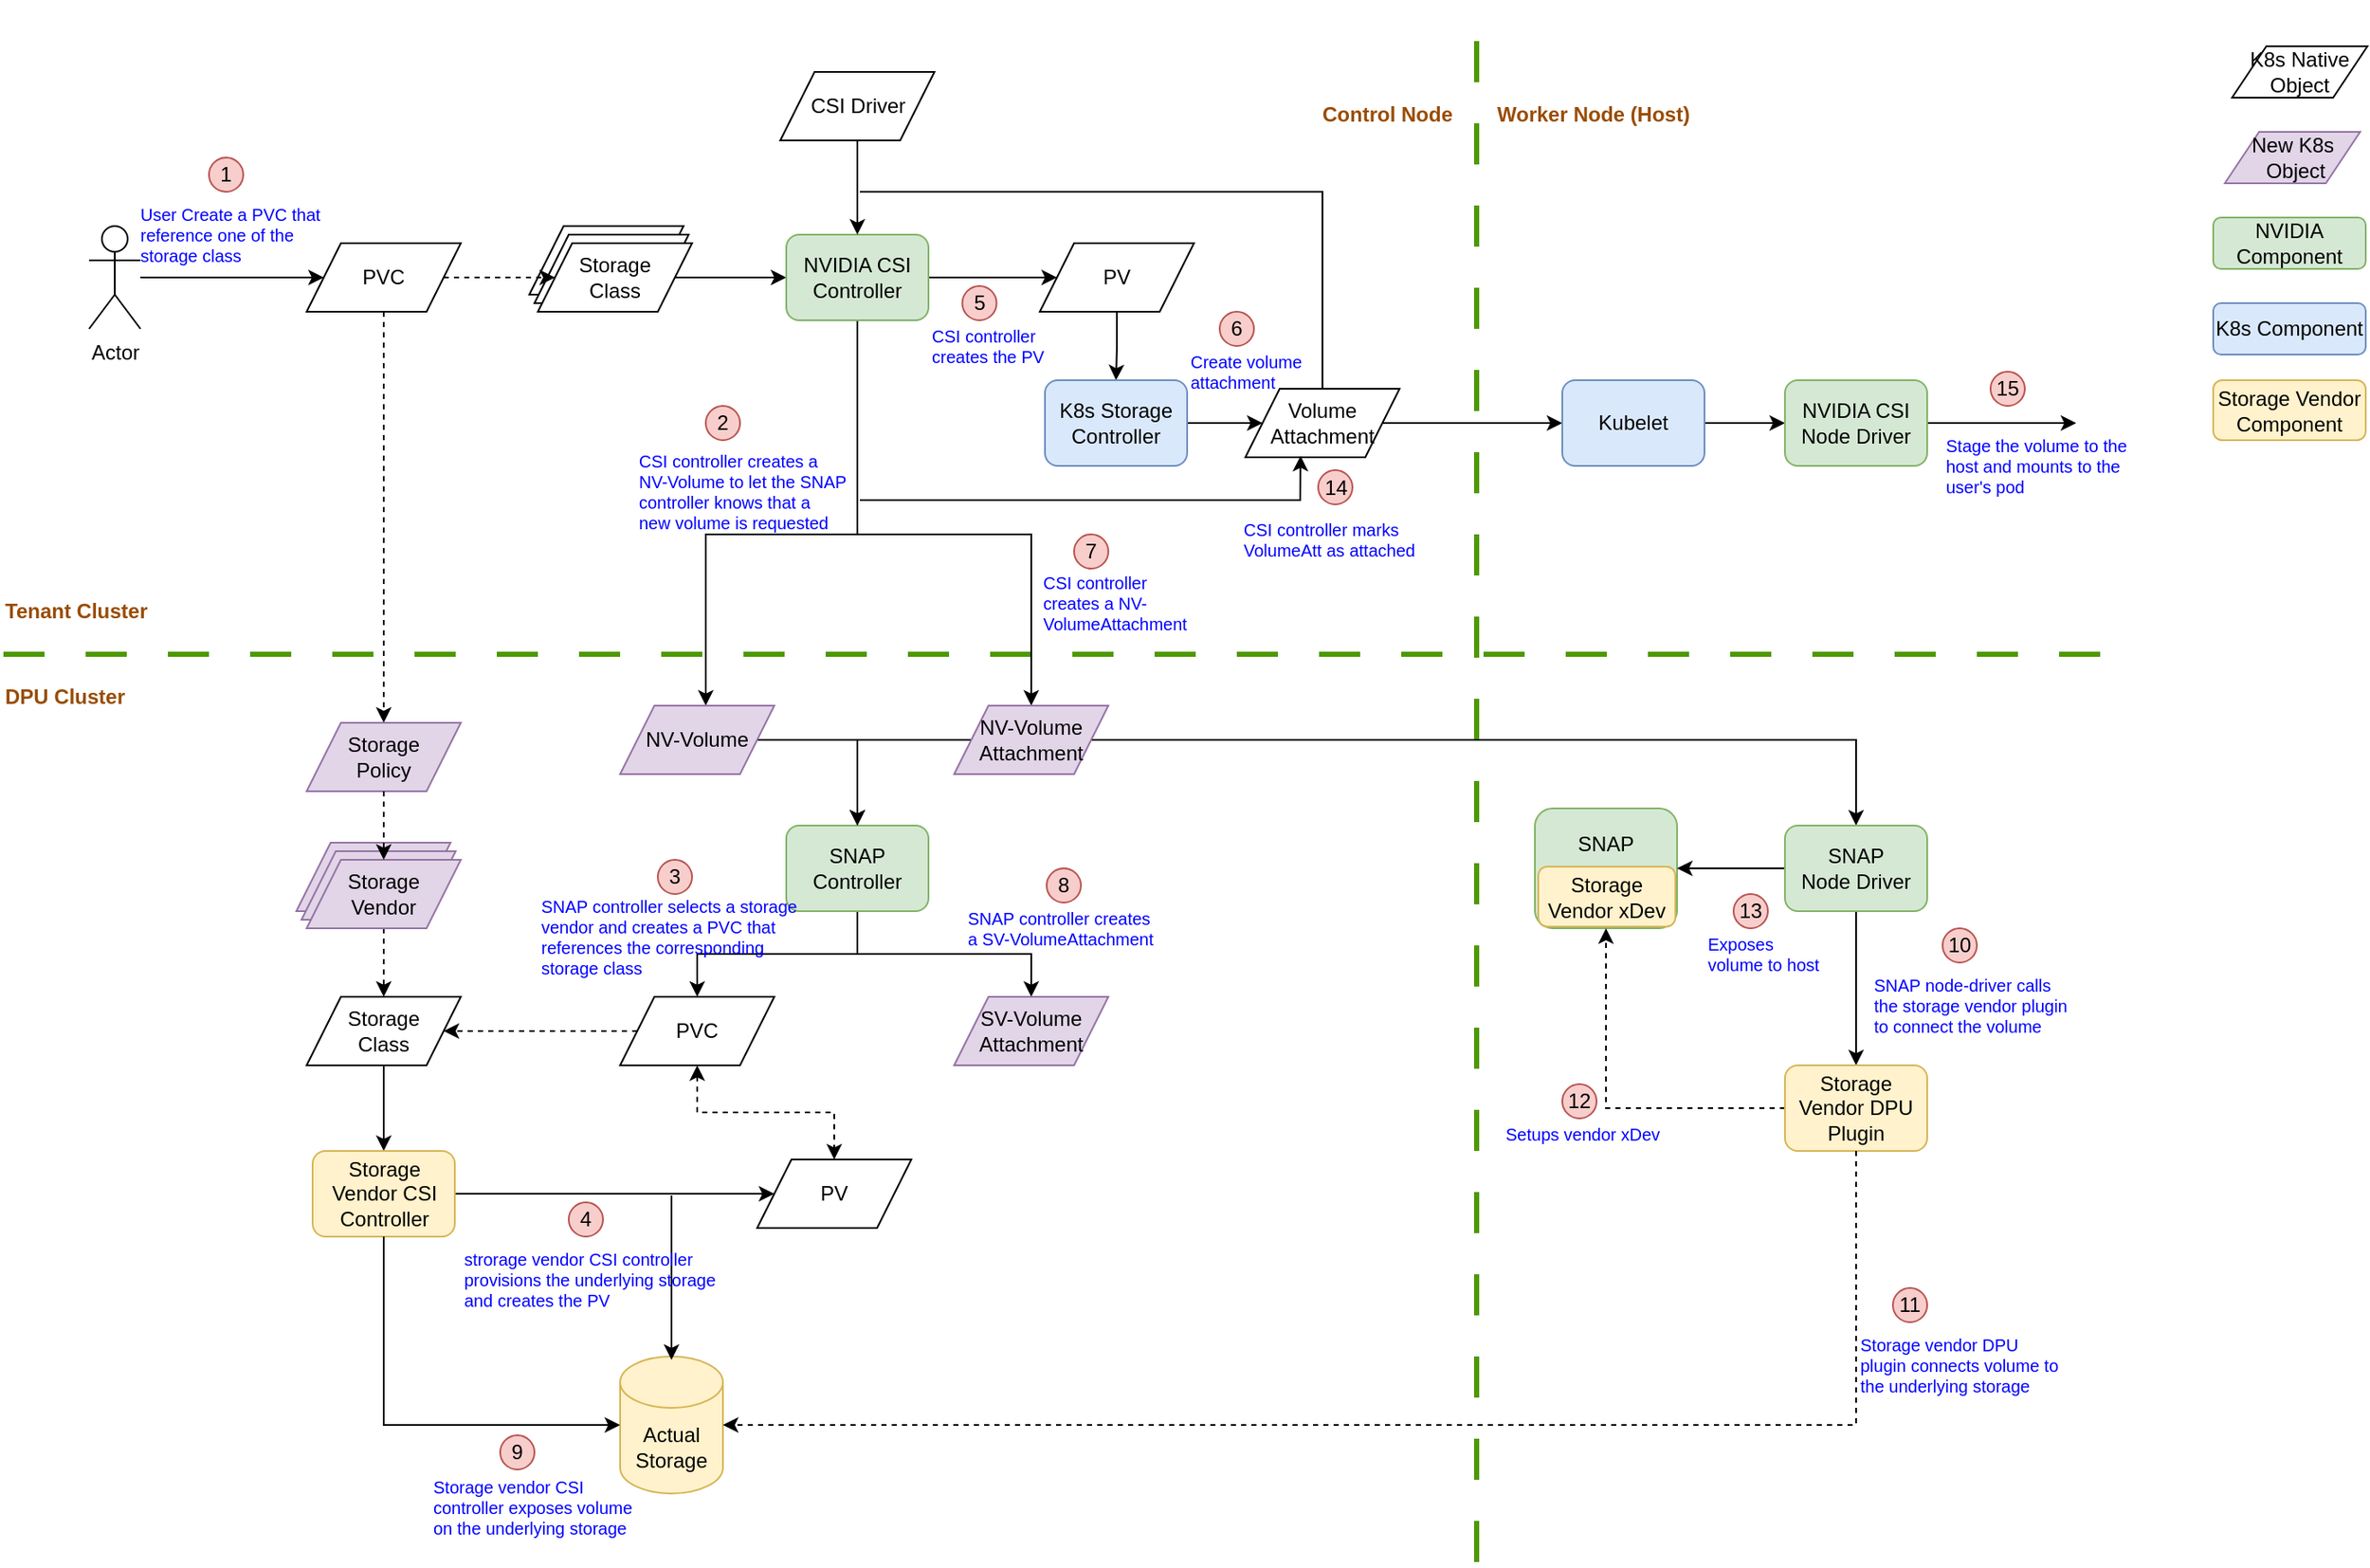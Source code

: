 <mxfile version="26.0.16">
  <diagram name="Page-1" id="S3n0-SfiNUQgWGay7wz-">
    <mxGraphModel dx="2162" dy="960" grid="1" gridSize="10" guides="1" tooltips="1" connect="1" arrows="1" fold="1" page="1" pageScale="1" pageWidth="850" pageHeight="1100" math="0" shadow="0">
      <root>
        <mxCell id="0" />
        <mxCell id="1" parent="0" />
        <mxCell id="oYY9sbpEMJqJtEDze8hC-49" value="" style="endArrow=none;dashed=1;html=1;dashPattern=8 8;strokeWidth=3;rounded=0;fontStyle=0;fontSize=12;strokeColor=#4D9900;" edge="1" parent="1">
          <mxGeometry width="50" height="50" relative="1" as="geometry">
            <mxPoint x="-220" y="390" as="sourcePoint" />
            <mxPoint x="1010" y="390" as="targetPoint" />
          </mxGeometry>
        </mxCell>
        <mxCell id="oYY9sbpEMJqJtEDze8hC-50" value="" style="endArrow=none;dashed=1;html=1;dashPattern=8 8;strokeWidth=3;rounded=0;fontStyle=0;fontSize=12;strokeColor=#4D9900;" edge="1" parent="1">
          <mxGeometry width="50" height="50" relative="1" as="geometry">
            <mxPoint x="640" y="920" as="sourcePoint" />
            <mxPoint x="640" y="10" as="targetPoint" />
          </mxGeometry>
        </mxCell>
        <mxCell id="oYY9sbpEMJqJtEDze8hC-62" style="edgeStyle=orthogonalEdgeStyle;rounded=0;orthogonalLoop=1;jettySize=auto;html=1;entryX=0;entryY=0.5;entryDx=0;entryDy=0;" edge="1" parent="1" source="oYY9sbpEMJqJtEDze8hC-51" target="oYY9sbpEMJqJtEDze8hC-56">
          <mxGeometry relative="1" as="geometry" />
        </mxCell>
        <mxCell id="oYY9sbpEMJqJtEDze8hC-51" value="Actor" style="shape=umlActor;verticalLabelPosition=bottom;verticalAlign=top;html=1;outlineConnect=0;" vertex="1" parent="1">
          <mxGeometry x="-170" y="140" width="30" height="60" as="geometry" />
        </mxCell>
        <mxCell id="oYY9sbpEMJqJtEDze8hC-52" value="&lt;font style=&quot;color: rgb(153, 76, 0);&quot;&gt;Tenant Cluster&lt;/font&gt;" style="text;html=1;align=left;verticalAlign=middle;whiteSpace=wrap;rounded=0;fontStyle=1" vertex="1" parent="1">
          <mxGeometry x="-221" y="350" width="110" height="30" as="geometry" />
        </mxCell>
        <mxCell id="oYY9sbpEMJqJtEDze8hC-53" value="&lt;font style=&quot;color: rgb(153, 76, 0);&quot;&gt;DPU Cluster&lt;/font&gt;" style="text;html=1;align=left;verticalAlign=middle;whiteSpace=wrap;rounded=0;fontStyle=1" vertex="1" parent="1">
          <mxGeometry x="-221" y="400" width="110" height="30" as="geometry" />
        </mxCell>
        <mxCell id="oYY9sbpEMJqJtEDze8hC-54" value="&lt;font style=&quot;color: rgb(153, 76, 0);&quot;&gt;Control Node&lt;/font&gt;" style="text;html=1;align=left;verticalAlign=middle;whiteSpace=wrap;rounded=0;fontStyle=1" vertex="1" parent="1">
          <mxGeometry x="547.5" y="60" width="90" height="30" as="geometry" />
        </mxCell>
        <mxCell id="oYY9sbpEMJqJtEDze8hC-55" value="&lt;font style=&quot;color: rgb(153, 76, 0);&quot;&gt;Worker Node (Host)&lt;/font&gt;" style="text;html=1;align=left;verticalAlign=middle;whiteSpace=wrap;rounded=0;fontStyle=1" vertex="1" parent="1">
          <mxGeometry x="650" y="60" width="120" height="30" as="geometry" />
        </mxCell>
        <mxCell id="oYY9sbpEMJqJtEDze8hC-80" style="edgeStyle=orthogonalEdgeStyle;rounded=0;orthogonalLoop=1;jettySize=auto;html=1;dashed=1;" edge="1" parent="1" source="oYY9sbpEMJqJtEDze8hC-56" target="oYY9sbpEMJqJtEDze8hC-75">
          <mxGeometry relative="1" as="geometry" />
        </mxCell>
        <mxCell id="oYY9sbpEMJqJtEDze8hC-56" value="PVC" style="shape=parallelogram;perimeter=parallelogramPerimeter;whiteSpace=wrap;html=1;fixedSize=1;" vertex="1" parent="1">
          <mxGeometry x="-43" y="150" width="90" height="40" as="geometry" />
        </mxCell>
        <mxCell id="oYY9sbpEMJqJtEDze8hC-57" value="K8s Native Object" style="shape=parallelogram;perimeter=parallelogramPerimeter;whiteSpace=wrap;html=1;fixedSize=1;" vertex="1" parent="1">
          <mxGeometry x="1081" y="35" width="79" height="30" as="geometry" />
        </mxCell>
        <mxCell id="oYY9sbpEMJqJtEDze8hC-58" value="New K8s&lt;div&gt;&lt;span style=&quot;background-color: transparent; color: light-dark(rgb(0, 0, 0), rgb(255, 255, 255));&quot;&gt;&amp;nbsp;Object&lt;/span&gt;&lt;/div&gt;" style="shape=parallelogram;perimeter=parallelogramPerimeter;whiteSpace=wrap;html=1;fixedSize=1;fillColor=#e1d5e7;strokeColor=#9673a6;" vertex="1" parent="1">
          <mxGeometry x="1076.75" y="85" width="79" height="30" as="geometry" />
        </mxCell>
        <mxCell id="oYY9sbpEMJqJtEDze8hC-59" value="" style="shape=parallelogram;perimeter=parallelogramPerimeter;whiteSpace=wrap;html=1;fixedSize=1;" vertex="1" parent="1">
          <mxGeometry x="87" y="140" width="90" height="40" as="geometry" />
        </mxCell>
        <mxCell id="oYY9sbpEMJqJtEDze8hC-60" value="" style="shape=parallelogram;perimeter=parallelogramPerimeter;whiteSpace=wrap;html=1;fixedSize=1;" vertex="1" parent="1">
          <mxGeometry x="90" y="145" width="90" height="40" as="geometry" />
        </mxCell>
        <mxCell id="oYY9sbpEMJqJtEDze8hC-65" style="edgeStyle=orthogonalEdgeStyle;rounded=0;orthogonalLoop=1;jettySize=auto;html=1;" edge="1" parent="1" source="oYY9sbpEMJqJtEDze8hC-61" target="oYY9sbpEMJqJtEDze8hC-64">
          <mxGeometry relative="1" as="geometry" />
        </mxCell>
        <mxCell id="oYY9sbpEMJqJtEDze8hC-61" value="Storage&lt;div&gt;Class&lt;/div&gt;" style="shape=parallelogram;perimeter=parallelogramPerimeter;whiteSpace=wrap;html=1;fixedSize=1;" vertex="1" parent="1">
          <mxGeometry x="92" y="150" width="90" height="40" as="geometry" />
        </mxCell>
        <mxCell id="oYY9sbpEMJqJtEDze8hC-63" style="edgeStyle=orthogonalEdgeStyle;rounded=0;orthogonalLoop=1;jettySize=auto;html=1;entryX=0;entryY=0.5;entryDx=0;entryDy=0;dashed=1;" edge="1" parent="1" source="oYY9sbpEMJqJtEDze8hC-56" target="oYY9sbpEMJqJtEDze8hC-61">
          <mxGeometry relative="1" as="geometry" />
        </mxCell>
        <mxCell id="oYY9sbpEMJqJtEDze8hC-69" style="edgeStyle=orthogonalEdgeStyle;rounded=0;orthogonalLoop=1;jettySize=auto;html=1;entryX=0;entryY=0.5;entryDx=0;entryDy=0;" edge="1" parent="1" source="oYY9sbpEMJqJtEDze8hC-64" target="oYY9sbpEMJqJtEDze8hC-66">
          <mxGeometry relative="1" as="geometry" />
        </mxCell>
        <mxCell id="oYY9sbpEMJqJtEDze8hC-98" style="edgeStyle=orthogonalEdgeStyle;rounded=0;orthogonalLoop=1;jettySize=auto;html=1;" edge="1" parent="1" source="oYY9sbpEMJqJtEDze8hC-64" target="oYY9sbpEMJqJtEDze8hC-94">
          <mxGeometry relative="1" as="geometry">
            <mxPoint x="190" y="410" as="targetPoint" />
            <Array as="points">
              <mxPoint x="279" y="320" />
              <mxPoint x="190" y="320" />
            </Array>
          </mxGeometry>
        </mxCell>
        <mxCell id="oYY9sbpEMJqJtEDze8hC-99" style="edgeStyle=orthogonalEdgeStyle;rounded=0;orthogonalLoop=1;jettySize=auto;html=1;exitX=0.5;exitY=1;exitDx=0;exitDy=0;" edge="1" parent="1" source="oYY9sbpEMJqJtEDze8hC-64" target="oYY9sbpEMJqJtEDze8hC-95">
          <mxGeometry relative="1" as="geometry">
            <Array as="points">
              <mxPoint x="279" y="320" />
              <mxPoint x="380" y="320" />
            </Array>
          </mxGeometry>
        </mxCell>
        <mxCell id="oYY9sbpEMJqJtEDze8hC-64" value="NVIDIA CSI Controller" style="rounded=1;whiteSpace=wrap;html=1;fillColor=#d5e8d4;strokeColor=#82b366;" vertex="1" parent="1">
          <mxGeometry x="237" y="145" width="83" height="50" as="geometry" />
        </mxCell>
        <mxCell id="oYY9sbpEMJqJtEDze8hC-70" style="edgeStyle=orthogonalEdgeStyle;rounded=0;orthogonalLoop=1;jettySize=auto;html=1;exitX=0.5;exitY=1;exitDx=0;exitDy=0;entryX=0.5;entryY=0;entryDx=0;entryDy=0;" edge="1" parent="1" source="oYY9sbpEMJqJtEDze8hC-66" target="oYY9sbpEMJqJtEDze8hC-67">
          <mxGeometry relative="1" as="geometry" />
        </mxCell>
        <mxCell id="oYY9sbpEMJqJtEDze8hC-66" value="PV" style="shape=parallelogram;perimeter=parallelogramPerimeter;whiteSpace=wrap;html=1;fixedSize=1;" vertex="1" parent="1">
          <mxGeometry x="385" y="150" width="90" height="40" as="geometry" />
        </mxCell>
        <mxCell id="oYY9sbpEMJqJtEDze8hC-71" style="edgeStyle=orthogonalEdgeStyle;rounded=0;orthogonalLoop=1;jettySize=auto;html=1;entryX=0;entryY=0.5;entryDx=0;entryDy=0;" edge="1" parent="1" source="oYY9sbpEMJqJtEDze8hC-67" target="oYY9sbpEMJqJtEDze8hC-68">
          <mxGeometry relative="1" as="geometry" />
        </mxCell>
        <mxCell id="oYY9sbpEMJqJtEDze8hC-67" value="K8s Storage Controller" style="rounded=1;whiteSpace=wrap;html=1;fillColor=#dae8fc;strokeColor=#6c8ebf;" vertex="1" parent="1">
          <mxGeometry x="388" y="230" width="83" height="50" as="geometry" />
        </mxCell>
        <mxCell id="oYY9sbpEMJqJtEDze8hC-106" style="edgeStyle=orthogonalEdgeStyle;rounded=0;orthogonalLoop=1;jettySize=auto;html=1;entryX=0;entryY=0.5;entryDx=0;entryDy=0;" edge="1" parent="1" source="oYY9sbpEMJqJtEDze8hC-68" target="oYY9sbpEMJqJtEDze8hC-104">
          <mxGeometry relative="1" as="geometry" />
        </mxCell>
        <mxCell id="oYY9sbpEMJqJtEDze8hC-68" value="Volume Attachment" style="shape=parallelogram;perimeter=parallelogramPerimeter;whiteSpace=wrap;html=1;fixedSize=1;" vertex="1" parent="1">
          <mxGeometry x="505" y="235" width="90" height="40" as="geometry" />
        </mxCell>
        <mxCell id="oYY9sbpEMJqJtEDze8hC-72" value="NVIDIA Component" style="rounded=1;whiteSpace=wrap;html=1;fillColor=#d5e8d4;strokeColor=#82b366;" vertex="1" parent="1">
          <mxGeometry x="1070" y="135" width="89" height="30" as="geometry" />
        </mxCell>
        <mxCell id="oYY9sbpEMJqJtEDze8hC-73" value="K8s Component" style="rounded=1;whiteSpace=wrap;html=1;fillColor=#dae8fc;strokeColor=#6c8ebf;" vertex="1" parent="1">
          <mxGeometry x="1070" y="185" width="89" height="30" as="geometry" />
        </mxCell>
        <mxCell id="oYY9sbpEMJqJtEDze8hC-74" value="Storage Vendor Component" style="rounded=1;whiteSpace=wrap;html=1;fillColor=#fff2cc;strokeColor=#d6b656;" vertex="1" parent="1">
          <mxGeometry x="1070" y="230" width="89" height="35" as="geometry" />
        </mxCell>
        <mxCell id="oYY9sbpEMJqJtEDze8hC-75" value="Storage&lt;div&gt;Policy&lt;/div&gt;" style="shape=parallelogram;perimeter=parallelogramPerimeter;whiteSpace=wrap;html=1;fixedSize=1;fillColor=#e1d5e7;strokeColor=#9673a6;" vertex="1" parent="1">
          <mxGeometry x="-43" y="430" width="90" height="40" as="geometry" />
        </mxCell>
        <mxCell id="oYY9sbpEMJqJtEDze8hC-76" value="" style="shape=parallelogram;perimeter=parallelogramPerimeter;whiteSpace=wrap;html=1;fixedSize=1;fillColor=#e1d5e7;strokeColor=#9673a6;" vertex="1" parent="1">
          <mxGeometry x="-49" y="500" width="90" height="40" as="geometry" />
        </mxCell>
        <mxCell id="oYY9sbpEMJqJtEDze8hC-77" value="" style="shape=parallelogram;perimeter=parallelogramPerimeter;whiteSpace=wrap;html=1;fixedSize=1;fillColor=#e1d5e7;strokeColor=#9673a6;" vertex="1" parent="1">
          <mxGeometry x="-46" y="505" width="90" height="40" as="geometry" />
        </mxCell>
        <mxCell id="oYY9sbpEMJqJtEDze8hC-82" style="edgeStyle=orthogonalEdgeStyle;rounded=0;orthogonalLoop=1;jettySize=auto;html=1;dashed=1;" edge="1" parent="1" source="oYY9sbpEMJqJtEDze8hC-78" target="oYY9sbpEMJqJtEDze8hC-79">
          <mxGeometry relative="1" as="geometry" />
        </mxCell>
        <mxCell id="oYY9sbpEMJqJtEDze8hC-78" value="Storage&lt;div&gt;Vendor&lt;/div&gt;" style="shape=parallelogram;perimeter=parallelogramPerimeter;whiteSpace=wrap;html=1;fixedSize=1;fillColor=#e1d5e7;strokeColor=#9673a6;" vertex="1" parent="1">
          <mxGeometry x="-43" y="510" width="90" height="40" as="geometry" />
        </mxCell>
        <mxCell id="oYY9sbpEMJqJtEDze8hC-108" style="edgeStyle=orthogonalEdgeStyle;rounded=0;orthogonalLoop=1;jettySize=auto;html=1;exitX=0.5;exitY=1;exitDx=0;exitDy=0;entryX=0.5;entryY=0;entryDx=0;entryDy=0;" edge="1" parent="1" source="oYY9sbpEMJqJtEDze8hC-79" target="oYY9sbpEMJqJtEDze8hC-83">
          <mxGeometry relative="1" as="geometry" />
        </mxCell>
        <mxCell id="oYY9sbpEMJqJtEDze8hC-79" value="Storage&lt;div&gt;Class&lt;/div&gt;" style="shape=parallelogram;perimeter=parallelogramPerimeter;whiteSpace=wrap;html=1;fixedSize=1;" vertex="1" parent="1">
          <mxGeometry x="-43" y="590" width="90" height="40" as="geometry" />
        </mxCell>
        <mxCell id="oYY9sbpEMJqJtEDze8hC-81" style="edgeStyle=orthogonalEdgeStyle;rounded=0;orthogonalLoop=1;jettySize=auto;html=1;exitX=0.5;exitY=1;exitDx=0;exitDy=0;entryX=0.5;entryY=0;entryDx=0;entryDy=0;dashed=1;" edge="1" parent="1" source="oYY9sbpEMJqJtEDze8hC-75" target="oYY9sbpEMJqJtEDze8hC-78">
          <mxGeometry relative="1" as="geometry" />
        </mxCell>
        <mxCell id="oYY9sbpEMJqJtEDze8hC-85" style="edgeStyle=orthogonalEdgeStyle;rounded=0;orthogonalLoop=1;jettySize=auto;html=1;entryX=0;entryY=0.5;entryDx=0;entryDy=0;" edge="1" parent="1" source="oYY9sbpEMJqJtEDze8hC-83" target="oYY9sbpEMJqJtEDze8hC-84">
          <mxGeometry relative="1" as="geometry" />
        </mxCell>
        <mxCell id="oYY9sbpEMJqJtEDze8hC-83" value="Storage Vendor CSI Controller" style="rounded=1;whiteSpace=wrap;html=1;fillColor=#fff2cc;strokeColor=#d6b656;" vertex="1" parent="1">
          <mxGeometry x="-39.5" y="680" width="83" height="50" as="geometry" />
        </mxCell>
        <mxCell id="oYY9sbpEMJqJtEDze8hC-84" value="PV" style="shape=parallelogram;perimeter=parallelogramPerimeter;whiteSpace=wrap;html=1;fixedSize=1;" vertex="1" parent="1">
          <mxGeometry x="220" y="685" width="90" height="40" as="geometry" />
        </mxCell>
        <mxCell id="oYY9sbpEMJqJtEDze8hC-87" style="edgeStyle=orthogonalEdgeStyle;rounded=0;orthogonalLoop=1;jettySize=auto;html=1;entryX=1;entryY=0.5;entryDx=0;entryDy=0;dashed=1;" edge="1" parent="1" source="oYY9sbpEMJqJtEDze8hC-86" target="oYY9sbpEMJqJtEDze8hC-79">
          <mxGeometry relative="1" as="geometry" />
        </mxCell>
        <mxCell id="oYY9sbpEMJqJtEDze8hC-88" style="edgeStyle=orthogonalEdgeStyle;rounded=0;orthogonalLoop=1;jettySize=auto;html=1;exitX=0.5;exitY=1;exitDx=0;exitDy=0;dashed=1;startArrow=classic;startFill=1;" edge="1" parent="1" source="oYY9sbpEMJqJtEDze8hC-86" target="oYY9sbpEMJqJtEDze8hC-84">
          <mxGeometry relative="1" as="geometry" />
        </mxCell>
        <mxCell id="oYY9sbpEMJqJtEDze8hC-86" value="PVC" style="shape=parallelogram;perimeter=parallelogramPerimeter;whiteSpace=wrap;html=1;fixedSize=1;" vertex="1" parent="1">
          <mxGeometry x="140" y="590" width="90" height="40" as="geometry" />
        </mxCell>
        <mxCell id="oYY9sbpEMJqJtEDze8hC-92" style="edgeStyle=orthogonalEdgeStyle;rounded=0;orthogonalLoop=1;jettySize=auto;html=1;exitX=0.5;exitY=1;exitDx=0;exitDy=0;entryX=0.5;entryY=0;entryDx=0;entryDy=0;" edge="1" parent="1" source="oYY9sbpEMJqJtEDze8hC-90" target="oYY9sbpEMJqJtEDze8hC-86">
          <mxGeometry relative="1" as="geometry" />
        </mxCell>
        <mxCell id="oYY9sbpEMJqJtEDze8hC-93" style="edgeStyle=orthogonalEdgeStyle;rounded=0;orthogonalLoop=1;jettySize=auto;html=1;entryX=0.5;entryY=0;entryDx=0;entryDy=0;exitX=0.5;exitY=1;exitDx=0;exitDy=0;" edge="1" parent="1" source="oYY9sbpEMJqJtEDze8hC-90" target="oYY9sbpEMJqJtEDze8hC-91">
          <mxGeometry relative="1" as="geometry" />
        </mxCell>
        <mxCell id="oYY9sbpEMJqJtEDze8hC-90" value="SNAP Controller" style="rounded=1;whiteSpace=wrap;html=1;fillColor=#d5e8d4;strokeColor=#82b366;" vertex="1" parent="1">
          <mxGeometry x="237" y="490" width="83" height="50" as="geometry" />
        </mxCell>
        <mxCell id="oYY9sbpEMJqJtEDze8hC-91" value="SV-Volume Attachment" style="shape=parallelogram;perimeter=parallelogramPerimeter;whiteSpace=wrap;html=1;fixedSize=1;fillColor=#e1d5e7;strokeColor=#9673a6;" vertex="1" parent="1">
          <mxGeometry x="335" y="590" width="90" height="40" as="geometry" />
        </mxCell>
        <mxCell id="oYY9sbpEMJqJtEDze8hC-96" style="edgeStyle=orthogonalEdgeStyle;rounded=0;orthogonalLoop=1;jettySize=auto;html=1;entryX=0.5;entryY=0;entryDx=0;entryDy=0;" edge="1" parent="1" source="oYY9sbpEMJqJtEDze8hC-94" target="oYY9sbpEMJqJtEDze8hC-90">
          <mxGeometry relative="1" as="geometry" />
        </mxCell>
        <mxCell id="oYY9sbpEMJqJtEDze8hC-94" value="NV-Volume" style="shape=parallelogram;perimeter=parallelogramPerimeter;whiteSpace=wrap;html=1;fixedSize=1;fillColor=#e1d5e7;strokeColor=#9673a6;" vertex="1" parent="1">
          <mxGeometry x="140" y="420" width="90" height="40" as="geometry" />
        </mxCell>
        <mxCell id="oYY9sbpEMJqJtEDze8hC-97" style="edgeStyle=orthogonalEdgeStyle;rounded=0;orthogonalLoop=1;jettySize=auto;html=1;entryX=0.5;entryY=0;entryDx=0;entryDy=0;" edge="1" parent="1" source="oYY9sbpEMJqJtEDze8hC-95" target="oYY9sbpEMJqJtEDze8hC-90">
          <mxGeometry relative="1" as="geometry" />
        </mxCell>
        <mxCell id="oYY9sbpEMJqJtEDze8hC-119" style="edgeStyle=orthogonalEdgeStyle;rounded=0;orthogonalLoop=1;jettySize=auto;html=1;entryX=0.5;entryY=0;entryDx=0;entryDy=0;" edge="1" parent="1" source="oYY9sbpEMJqJtEDze8hC-95" target="oYY9sbpEMJqJtEDze8hC-113">
          <mxGeometry relative="1" as="geometry" />
        </mxCell>
        <mxCell id="oYY9sbpEMJqJtEDze8hC-95" value="NV-Volume Attachment" style="shape=parallelogram;perimeter=parallelogramPerimeter;whiteSpace=wrap;html=1;fixedSize=1;fillColor=#e1d5e7;strokeColor=#9673a6;" vertex="1" parent="1">
          <mxGeometry x="335" y="420" width="90" height="40" as="geometry" />
        </mxCell>
        <mxCell id="oYY9sbpEMJqJtEDze8hC-100" value="" style="endArrow=classic;html=1;rounded=0;entryX=0.358;entryY=0.978;entryDx=0;entryDy=0;entryPerimeter=0;" edge="1" parent="1" target="oYY9sbpEMJqJtEDze8hC-68">
          <mxGeometry width="50" height="50" relative="1" as="geometry">
            <mxPoint x="280" y="300" as="sourcePoint" />
            <mxPoint x="450" y="390" as="targetPoint" />
            <Array as="points">
              <mxPoint x="537" y="300" />
            </Array>
          </mxGeometry>
        </mxCell>
        <mxCell id="oYY9sbpEMJqJtEDze8hC-102" style="edgeStyle=orthogonalEdgeStyle;rounded=0;orthogonalLoop=1;jettySize=auto;html=1;entryX=0.5;entryY=0;entryDx=0;entryDy=0;" edge="1" parent="1" source="oYY9sbpEMJqJtEDze8hC-101" target="oYY9sbpEMJqJtEDze8hC-64">
          <mxGeometry relative="1" as="geometry" />
        </mxCell>
        <mxCell id="oYY9sbpEMJqJtEDze8hC-101" value="CSI Driver" style="shape=parallelogram;perimeter=parallelogramPerimeter;whiteSpace=wrap;html=1;fixedSize=1;" vertex="1" parent="1">
          <mxGeometry x="233.5" y="50" width="90" height="40" as="geometry" />
        </mxCell>
        <mxCell id="oYY9sbpEMJqJtEDze8hC-103" value="" style="endArrow=none;html=1;rounded=0;entryX=0.5;entryY=0;entryDx=0;entryDy=0;" edge="1" parent="1" target="oYY9sbpEMJqJtEDze8hC-68">
          <mxGeometry width="50" height="50" relative="1" as="geometry">
            <mxPoint x="280" y="120" as="sourcePoint" />
            <mxPoint x="550" y="120" as="targetPoint" />
            <Array as="points">
              <mxPoint x="550" y="120" />
            </Array>
          </mxGeometry>
        </mxCell>
        <mxCell id="oYY9sbpEMJqJtEDze8hC-107" style="edgeStyle=orthogonalEdgeStyle;rounded=0;orthogonalLoop=1;jettySize=auto;html=1;entryX=0;entryY=0.5;entryDx=0;entryDy=0;" edge="1" parent="1" source="oYY9sbpEMJqJtEDze8hC-104" target="oYY9sbpEMJqJtEDze8hC-105">
          <mxGeometry relative="1" as="geometry" />
        </mxCell>
        <mxCell id="oYY9sbpEMJqJtEDze8hC-104" value="Kubelet" style="rounded=1;whiteSpace=wrap;html=1;fillColor=#dae8fc;strokeColor=#6c8ebf;" vertex="1" parent="1">
          <mxGeometry x="690" y="230" width="83" height="50" as="geometry" />
        </mxCell>
        <mxCell id="oYY9sbpEMJqJtEDze8hC-158" style="edgeStyle=orthogonalEdgeStyle;rounded=0;orthogonalLoop=1;jettySize=auto;html=1;exitX=1;exitY=0.5;exitDx=0;exitDy=0;" edge="1" parent="1" source="oYY9sbpEMJqJtEDze8hC-105">
          <mxGeometry relative="1" as="geometry">
            <mxPoint x="990" y="255" as="targetPoint" />
          </mxGeometry>
        </mxCell>
        <mxCell id="oYY9sbpEMJqJtEDze8hC-105" value="NVIDIA CSI Node Driver" style="rounded=1;whiteSpace=wrap;html=1;fillColor=#d5e8d4;strokeColor=#82b366;" vertex="1" parent="1">
          <mxGeometry x="820" y="230" width="83" height="50" as="geometry" />
        </mxCell>
        <mxCell id="oYY9sbpEMJqJtEDze8hC-109" value="Actual Storage" style="shape=cylinder3;whiteSpace=wrap;html=1;boundedLbl=1;backgroundOutline=1;size=15;fillColor=#fff2cc;strokeColor=#d6b656;" vertex="1" parent="1">
          <mxGeometry x="140" y="800" width="60" height="80" as="geometry" />
        </mxCell>
        <mxCell id="oYY9sbpEMJqJtEDze8hC-110" style="edgeStyle=orthogonalEdgeStyle;rounded=0;orthogonalLoop=1;jettySize=auto;html=1;entryX=0;entryY=0.5;entryDx=0;entryDy=0;entryPerimeter=0;exitX=0.5;exitY=1;exitDx=0;exitDy=0;" edge="1" parent="1" source="oYY9sbpEMJqJtEDze8hC-83" target="oYY9sbpEMJqJtEDze8hC-109">
          <mxGeometry relative="1" as="geometry" />
        </mxCell>
        <mxCell id="oYY9sbpEMJqJtEDze8hC-111" value="" style="endArrow=classic;html=1;rounded=0;" edge="1" parent="1">
          <mxGeometry width="50" height="50" relative="1" as="geometry">
            <mxPoint x="170" y="706" as="sourcePoint" />
            <mxPoint x="170" y="802" as="targetPoint" />
          </mxGeometry>
        </mxCell>
        <mxCell id="oYY9sbpEMJqJtEDze8hC-112" value="SNAP&lt;div&gt;&lt;br&gt;&lt;/div&gt;&lt;div&gt;&lt;br&gt;&lt;/div&gt;" style="rounded=1;whiteSpace=wrap;html=1;fillColor=#d5e8d4;strokeColor=#82b366;" vertex="1" parent="1">
          <mxGeometry x="674" y="480" width="83" height="70" as="geometry" />
        </mxCell>
        <mxCell id="oYY9sbpEMJqJtEDze8hC-115" style="edgeStyle=orthogonalEdgeStyle;rounded=0;orthogonalLoop=1;jettySize=auto;html=1;exitX=0.5;exitY=1;exitDx=0;exitDy=0;entryX=0.5;entryY=0;entryDx=0;entryDy=0;" edge="1" parent="1" source="oYY9sbpEMJqJtEDze8hC-113" target="oYY9sbpEMJqJtEDze8hC-114">
          <mxGeometry relative="1" as="geometry" />
        </mxCell>
        <mxCell id="oYY9sbpEMJqJtEDze8hC-116" style="edgeStyle=orthogonalEdgeStyle;rounded=0;orthogonalLoop=1;jettySize=auto;html=1;entryX=1;entryY=0.5;entryDx=0;entryDy=0;" edge="1" parent="1" source="oYY9sbpEMJqJtEDze8hC-113" target="oYY9sbpEMJqJtEDze8hC-112">
          <mxGeometry relative="1" as="geometry" />
        </mxCell>
        <mxCell id="oYY9sbpEMJqJtEDze8hC-113" value="SNAP&lt;div&gt;Node Driver&lt;/div&gt;" style="rounded=1;whiteSpace=wrap;html=1;fillColor=#d5e8d4;strokeColor=#82b366;" vertex="1" parent="1">
          <mxGeometry x="820" y="490" width="83" height="50" as="geometry" />
        </mxCell>
        <mxCell id="oYY9sbpEMJqJtEDze8hC-117" style="edgeStyle=orthogonalEdgeStyle;rounded=0;orthogonalLoop=1;jettySize=auto;html=1;entryX=0.5;entryY=1;entryDx=0;entryDy=0;dashed=1;" edge="1" parent="1" source="oYY9sbpEMJqJtEDze8hC-114" target="oYY9sbpEMJqJtEDze8hC-112">
          <mxGeometry relative="1" as="geometry" />
        </mxCell>
        <mxCell id="oYY9sbpEMJqJtEDze8hC-114" value="Storage Vendor DPU Plugin" style="rounded=1;whiteSpace=wrap;html=1;fillColor=#fff2cc;strokeColor=#d6b656;" vertex="1" parent="1">
          <mxGeometry x="820" y="630" width="83" height="50" as="geometry" />
        </mxCell>
        <mxCell id="oYY9sbpEMJqJtEDze8hC-118" style="edgeStyle=orthogonalEdgeStyle;rounded=0;orthogonalLoop=1;jettySize=auto;html=1;entryX=1;entryY=0.5;entryDx=0;entryDy=0;entryPerimeter=0;exitX=0.5;exitY=1;exitDx=0;exitDy=0;dashed=1;" edge="1" parent="1" source="oYY9sbpEMJqJtEDze8hC-114" target="oYY9sbpEMJqJtEDze8hC-109">
          <mxGeometry relative="1" as="geometry" />
        </mxCell>
        <mxCell id="oYY9sbpEMJqJtEDze8hC-120" value="1" style="ellipse;whiteSpace=wrap;html=1;aspect=fixed;fillColor=#f8cecc;strokeColor=#b85450;" vertex="1" parent="1">
          <mxGeometry x="-100" y="100" width="20" height="20" as="geometry" />
        </mxCell>
        <mxCell id="oYY9sbpEMJqJtEDze8hC-121" value="User Create a PVC that reference one of the storage class" style="text;html=1;align=left;verticalAlign=middle;whiteSpace=wrap;rounded=0;fontSize=10;fontColor=#0000FF;" vertex="1" parent="1">
          <mxGeometry x="-142" y="130" width="122" height="30" as="geometry" />
        </mxCell>
        <mxCell id="oYY9sbpEMJqJtEDze8hC-123" value="2" style="ellipse;whiteSpace=wrap;html=1;aspect=fixed;fillColor=#f8cecc;strokeColor=#b85450;" vertex="1" parent="1">
          <mxGeometry x="190" y="245" width="20" height="20" as="geometry" />
        </mxCell>
        <mxCell id="oYY9sbpEMJqJtEDze8hC-124" value="CSI controller creates a NV-Volume to let the SNAP controller knows that a new volume is requested" style="text;html=1;align=left;verticalAlign=middle;whiteSpace=wrap;rounded=0;fontSize=10;fontColor=#0000FF;" vertex="1" parent="1">
          <mxGeometry x="148.5" y="280" width="123" height="30" as="geometry" />
        </mxCell>
        <mxCell id="oYY9sbpEMJqJtEDze8hC-126" value="3" style="ellipse;whiteSpace=wrap;html=1;aspect=fixed;fillColor=#f8cecc;strokeColor=#b85450;" vertex="1" parent="1">
          <mxGeometry x="162" y="510" width="20" height="20" as="geometry" />
        </mxCell>
        <mxCell id="oYY9sbpEMJqJtEDze8hC-127" value="SNAP controller selects a storage vendor and creates a PVC that references the corresponding storage class" style="text;html=1;align=left;verticalAlign=middle;whiteSpace=wrap;rounded=0;fontSize=10;fontColor=#0000FF;" vertex="1" parent="1">
          <mxGeometry x="92" y="540" width="156" height="30" as="geometry" />
        </mxCell>
        <mxCell id="oYY9sbpEMJqJtEDze8hC-128" value="4" style="ellipse;whiteSpace=wrap;html=1;aspect=fixed;fillColor=#f8cecc;strokeColor=#b85450;" vertex="1" parent="1">
          <mxGeometry x="110" y="710" width="20" height="20" as="geometry" />
        </mxCell>
        <mxCell id="oYY9sbpEMJqJtEDze8hC-129" value="strorage vendor CSI controller provisions the underlying storage and creates the PV" style="text;html=1;align=left;verticalAlign=middle;whiteSpace=wrap;rounded=0;fontSize=10;fontColor=#0000FF;" vertex="1" parent="1">
          <mxGeometry x="47" y="740" width="156" height="30" as="geometry" />
        </mxCell>
        <mxCell id="oYY9sbpEMJqJtEDze8hC-131" value="5" style="ellipse;whiteSpace=wrap;html=1;aspect=fixed;fillColor=#f8cecc;strokeColor=#b85450;" vertex="1" parent="1">
          <mxGeometry x="339.75" y="175" width="20" height="20" as="geometry" />
        </mxCell>
        <mxCell id="oYY9sbpEMJqJtEDze8hC-132" value="CSI controller creates the PV" style="text;html=1;align=left;verticalAlign=middle;whiteSpace=wrap;rounded=0;fontSize=10;fontColor=#0000FF;" vertex="1" parent="1">
          <mxGeometry x="320" y="190" width="76.5" height="40" as="geometry" />
        </mxCell>
        <mxCell id="oYY9sbpEMJqJtEDze8hC-135" value="6" style="ellipse;whiteSpace=wrap;html=1;aspect=fixed;fillColor=#f8cecc;strokeColor=#b85450;" vertex="1" parent="1">
          <mxGeometry x="490" y="190" width="20" height="20" as="geometry" />
        </mxCell>
        <mxCell id="oYY9sbpEMJqJtEDze8hC-136" value="Create volume attachment" style="text;html=1;align=left;verticalAlign=middle;whiteSpace=wrap;rounded=0;fontSize=10;fontColor=#0000FF;" vertex="1" parent="1">
          <mxGeometry x="471" y="205" width="76.5" height="40" as="geometry" />
        </mxCell>
        <mxCell id="oYY9sbpEMJqJtEDze8hC-137" value="7" style="ellipse;whiteSpace=wrap;html=1;aspect=fixed;fillColor=#f8cecc;strokeColor=#b85450;" vertex="1" parent="1">
          <mxGeometry x="405" y="320" width="20" height="20" as="geometry" />
        </mxCell>
        <mxCell id="oYY9sbpEMJqJtEDze8hC-138" value="CSI controller creates a NV-VolumeAttachment" style="text;html=1;align=left;verticalAlign=middle;whiteSpace=wrap;rounded=0;fontSize=10;fontColor=#0000FF;" vertex="1" parent="1">
          <mxGeometry x="385" y="340" width="76.5" height="40" as="geometry" />
        </mxCell>
        <mxCell id="oYY9sbpEMJqJtEDze8hC-139" value="8" style="ellipse;whiteSpace=wrap;html=1;aspect=fixed;fillColor=#f8cecc;strokeColor=#b85450;" vertex="1" parent="1">
          <mxGeometry x="389" y="515" width="20" height="20" as="geometry" />
        </mxCell>
        <mxCell id="oYY9sbpEMJqJtEDze8hC-140" value="SNAP controller creates a SV-VolumeAttachment" style="text;html=1;align=left;verticalAlign=middle;whiteSpace=wrap;rounded=0;fontSize=10;fontColor=#0000FF;" vertex="1" parent="1">
          <mxGeometry x="341" y="535" width="116" height="30" as="geometry" />
        </mxCell>
        <mxCell id="oYY9sbpEMJqJtEDze8hC-141" value="9" style="ellipse;whiteSpace=wrap;html=1;aspect=fixed;fillColor=#f8cecc;strokeColor=#b85450;" vertex="1" parent="1">
          <mxGeometry x="70" y="846" width="20" height="20" as="geometry" />
        </mxCell>
        <mxCell id="oYY9sbpEMJqJtEDze8hC-142" value="Storage vendor CSI controller exposes volume on the underlying storage" style="text;html=1;align=left;verticalAlign=middle;whiteSpace=wrap;rounded=0;fontSize=10;fontColor=#0000FF;" vertex="1" parent="1">
          <mxGeometry x="28.5" y="873" width="120" height="30" as="geometry" />
        </mxCell>
        <mxCell id="oYY9sbpEMJqJtEDze8hC-145" value="10" style="ellipse;whiteSpace=wrap;html=1;aspect=fixed;fillColor=#f8cecc;strokeColor=#b85450;" vertex="1" parent="1">
          <mxGeometry x="912" y="550" width="20" height="20" as="geometry" />
        </mxCell>
        <mxCell id="oYY9sbpEMJqJtEDze8hC-146" value="SNAP node-driver calls the storage vendor plugin to connect the volume" style="text;html=1;align=left;verticalAlign=middle;whiteSpace=wrap;rounded=0;fontSize=10;fontColor=#0000FF;" vertex="1" parent="1">
          <mxGeometry x="870" y="580" width="120" height="30" as="geometry" />
        </mxCell>
        <mxCell id="oYY9sbpEMJqJtEDze8hC-147" value="11" style="ellipse;whiteSpace=wrap;html=1;aspect=fixed;fillColor=#f8cecc;strokeColor=#b85450;" vertex="1" parent="1">
          <mxGeometry x="883" y="760" width="20" height="20" as="geometry" />
        </mxCell>
        <mxCell id="oYY9sbpEMJqJtEDze8hC-148" value="Storage vendor DPU plugin connects volume to the underlying storage" style="text;html=1;align=left;verticalAlign=middle;whiteSpace=wrap;rounded=0;fontSize=10;fontColor=#0000FF;" vertex="1" parent="1">
          <mxGeometry x="862" y="790" width="120" height="30" as="geometry" />
        </mxCell>
        <mxCell id="oYY9sbpEMJqJtEDze8hC-149" value="12" style="ellipse;whiteSpace=wrap;html=1;aspect=fixed;fillColor=#f8cecc;strokeColor=#b85450;" vertex="1" parent="1">
          <mxGeometry x="690" y="641" width="20" height="20" as="geometry" />
        </mxCell>
        <mxCell id="oYY9sbpEMJqJtEDze8hC-150" value="Setups vendor xDev" style="text;html=1;align=left;verticalAlign=middle;whiteSpace=wrap;rounded=0;fontSize=10;fontColor=#0000FF;" vertex="1" parent="1">
          <mxGeometry x="655" y="655" width="98.5" height="30" as="geometry" />
        </mxCell>
        <mxCell id="oYY9sbpEMJqJtEDze8hC-151" value="13" style="ellipse;whiteSpace=wrap;html=1;aspect=fixed;fillColor=#f8cecc;strokeColor=#b85450;" vertex="1" parent="1">
          <mxGeometry x="790" y="530" width="20" height="20" as="geometry" />
        </mxCell>
        <mxCell id="oYY9sbpEMJqJtEDze8hC-153" value="Exposes volume to host" style="text;html=1;align=left;verticalAlign=middle;whiteSpace=wrap;rounded=0;fontSize=10;fontColor=#0000FF;" vertex="1" parent="1">
          <mxGeometry x="773" y="550" width="68" height="30" as="geometry" />
        </mxCell>
        <mxCell id="oYY9sbpEMJqJtEDze8hC-154" value="14" style="ellipse;whiteSpace=wrap;html=1;aspect=fixed;fillColor=#f8cecc;strokeColor=#b85450;" vertex="1" parent="1">
          <mxGeometry x="547.5" y="282.5" width="20" height="20" as="geometry" />
        </mxCell>
        <mxCell id="oYY9sbpEMJqJtEDze8hC-155" value="CSI controller marks VolumeAtt as attached" style="text;html=1;align=left;verticalAlign=middle;whiteSpace=wrap;rounded=0;fontSize=10;fontColor=#0000FF;" vertex="1" parent="1">
          <mxGeometry x="501.75" y="302.5" width="111.5" height="40" as="geometry" />
        </mxCell>
        <mxCell id="oYY9sbpEMJqJtEDze8hC-159" value="15" style="ellipse;whiteSpace=wrap;html=1;aspect=fixed;fillColor=#f8cecc;strokeColor=#b85450;" vertex="1" parent="1">
          <mxGeometry x="940" y="225" width="20" height="20" as="geometry" />
        </mxCell>
        <mxCell id="oYY9sbpEMJqJtEDze8hC-160" value="Stage the volume to the host and mounts to the user&#39;s pod" style="text;html=1;align=left;verticalAlign=middle;whiteSpace=wrap;rounded=0;fontSize=10;fontColor=#0000FF;" vertex="1" parent="1">
          <mxGeometry x="912" y="265" width="120" height="30" as="geometry" />
        </mxCell>
        <mxCell id="oYY9sbpEMJqJtEDze8hC-161" value="Storage Vendor xDev" style="rounded=1;whiteSpace=wrap;html=1;fillColor=#fff2cc;strokeColor=#d6b656;" vertex="1" parent="1">
          <mxGeometry x="676" y="514" width="80" height="35" as="geometry" />
        </mxCell>
      </root>
    </mxGraphModel>
  </diagram>
</mxfile>
